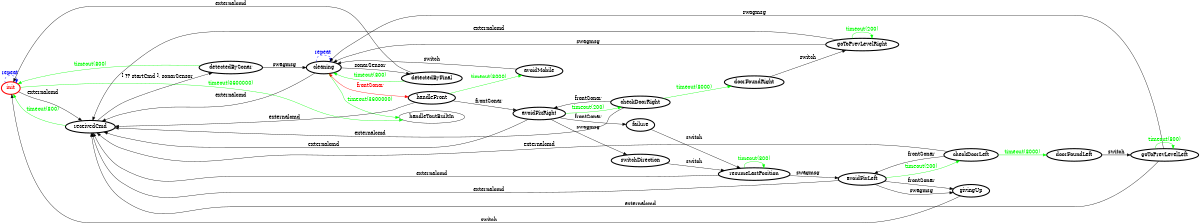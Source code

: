 /*
*
* A GraphViz DOT FSM description 
* Please use a GraphViz visualizer (like http://www.webgraphviz.com)
*  
*/

digraph finite_state_machine {
	rankdir=LR
	size="8,5"
	
	init [ color = red ][ fontcolor = red ][ penwidth = 3 ]
	cleaning [ color = black ][ fontcolor = black ][ penwidth = 3 ]
	goToPrevLevelRight [ color = black ][ fontcolor = black ][ penwidth = 3 ]
	doorFoundLeft [ color = black ][ fontcolor = black ][ penwidth = 3 ]
	handleFront [ color = black ][ fontcolor = black ][ penwidth = 3 ]
	detectedByFinal [ color = black ][ fontcolor = black ][ penwidth = 3 ]
	doorFoundRight [ color = black ][ fontcolor = black ][ penwidth = 3 ]
	goToPrevLevelLeft [ color = black ][ fontcolor = black ][ penwidth = 3 ]
	switchDirection [ color = black ][ fontcolor = black ][ penwidth = 3 ]
	failure [ color = black ][ fontcolor = black ][ penwidth = 3 ]
	resumeLastPosition [ color = black ][ fontcolor = black ][ penwidth = 3 ]
	checkDoorLeft [ color = black ][ fontcolor = black ][ penwidth = 3 ]
	givingUp [ color = black ][ fontcolor = black ][ penwidth = 3 ]
	avoidFixRight [ color = black ][ fontcolor = black ][ penwidth = 3 ]
	checkDoorRight [ color = black ][ fontcolor = black ][ penwidth = 3 ]
	detectedBySonar [ color = black ][ fontcolor = black ][ penwidth = 3 ]
	avoidFixLeft [ color = black ][ fontcolor = black ][ penwidth = 3 ]
	receivedCmd [ color = black ][ fontcolor = black ][ penwidth = 3 ]
	avoidMobile [ color = black ][ fontcolor = black ][ penwidth = 3 ]
	
	init -> handleToutBuiltIn [ label = "timeout(3600000)" ][ color = green ][ fontcolor = green ]
	handleFront -> avoidFixRight [ label = "frontSonar" ][ color = black ][ fontcolor = black ]
	avoidFixRight -> receivedCmd [ label = "externalcmd" ][ color = black ][ fontcolor = black ]
	cleaning -> handleToutBuiltIn [ label = "timeout(3600000)" ][ color = green ][ fontcolor = green ]
	goToPrevLevelRight -> receivedCmd [ label = "externalcmd" ][ color = black ][ fontcolor = black ]
	detectedBySonar -> init [ label = "timeout(800)" ][ color = green ][ fontcolor = green ]
	avoidMobile -> cleaning [ label = "switch" ][ color = black ][ fontcolor = black ]
	avoidFixRight -> failure [ label = "frontSonar" ][ color = black ][ fontcolor = black ]
	checkDoorRight -> receivedCmd [ label = "externalcmd" ][ color = black ][ fontcolor = black ]
	detectedByFinal -> init [ label = "externalcmd" ][ color = black ][ fontcolor = black ]
	goToPrevLevelLeft -> cleaning [ label = "swagmsg" ][ color = black ][ fontcolor = black ]
	detectedBySonar -> cleaning [ label = "swagmsg" ][ color = black ][ fontcolor = black ]
	doorFoundLeft -> goToPrevLevelLeft [ label = "switch" ][ color = black ][ fontcolor = black ]
	receivedCmd -> init [ label = "timeout(800)" ][ color = green ][ fontcolor = green ]
	goToPrevLevelLeft -> receivedCmd [ label = "externalcmd" ][ color = black ][ fontcolor = black ]
	checkDoorRight -> doorFoundRight [ label = "timeout(8000)" ][ color = green ][ fontcolor = green ]
	avoidFixLeft -> receivedCmd [ label = "externalcmd" ][ color = black ][ fontcolor = black ]
	failure -> resumeLastPosition [ label = "switch" ][ color = black ][ fontcolor = black ]
	cleaning -> detectedByFinal [ label = "sonarSensor" ][ color = black ][ fontcolor = black ]
	goToPrevLevelLeft -> goToPrevLevelLeft [ label = "timeout(800)" ][ color = green ][ fontcolor = green ]
	resumeLastPosition -> resumeLastPosition [ label = "timeout(800)" ][ color = green ][ fontcolor = green ]
	checkDoorLeft -> avoidFixLeft [ label = "frontSonar" ][ color = black ][ fontcolor = black ]
	goToPrevLevelRight -> cleaning [ label = "swagmsg" ][ color = black ][ fontcolor = black ]
	switchDirection -> resumeLastPosition [ label = "switch" ][ color = black ][ fontcolor = black ]
	resumeLastPosition -> avoidFixLeft [ label = "swagmsg" ][ color = black ][ fontcolor = black ]
	goToPrevLevelRight -> goToPrevLevelRight [ label = "timeout(200)" ][ color = green ][ fontcolor = green ]
	resumeLastPosition -> receivedCmd [ label = "externalcmd" ][ color = black ][ fontcolor = black ]
	receivedCmd -> detectedBySonar [ label = "[ ?? startCmd ], sonarSensor" ][ color = black ][ fontcolor = black ]
	doorFoundRight -> goToPrevLevelRight [ label = "switch" ][ color = black ][ fontcolor = black ]
	checkDoorLeft -> receivedCmd [ label = "externalcmd" ][ color = black ][ fontcolor = black ]
	handleFront -> receivedCmd [ label = "externalcmd" ][ color = black ][ fontcolor = black ]
	avoidFixLeft -> givingUp [ label = "frontSonar" ][ color = black ][ fontcolor = black ]
	avoidFixLeft -> checkDoorLeft [ label = "timeout(200)" ][ color = green ][ fontcolor = green ]
	cleaning -> handleFront [ label = "frontSonar" ][ color = red ][ fontcolor = red ][ dir = both ]
	avoidFixLeft -> givingUp [ label = "swagmsg" ][ color = black ][ fontcolor = black ]
	checkDoorLeft -> doorFoundLeft [ label = "timeout(8000)" ][ color = green ][ fontcolor = green ]
	init -> init [ label = "repeat "][ style = dashed ][ color = blue ][ fontcolor = blue ]
	checkDoorRight -> avoidFixRight [ label = "frontSonar" ][ color = black ][ fontcolor = black ]
	givingUp -> init [ label = "switch" ][ color = black ][ fontcolor = black ]
	avoidFixRight -> switchDirection [ label = "swagmsg" ][ color = black ][ fontcolor = black ]
	cleaning -> receivedCmd [ label = "externalcmd" ][ color = black ][ fontcolor = black ]
	detectedByFinal -> cleaning [ label = "timeout(800)" ][ color = green ][ fontcolor = green ]
	init -> receivedCmd [ label = "externalcmd" ][ color = black ][ fontcolor = black ]
	cleaning -> cleaning [ label = "repeat "][ style = dashed ][ color = blue ][ fontcolor = blue ]
	avoidFixRight -> checkDoorRight [ label = "timeout(200)" ][ color = green ][ fontcolor = green ]
	handleFront -> avoidMobile [ label = "timeout(8000)" ][ color = green ][ fontcolor = green ]
}
